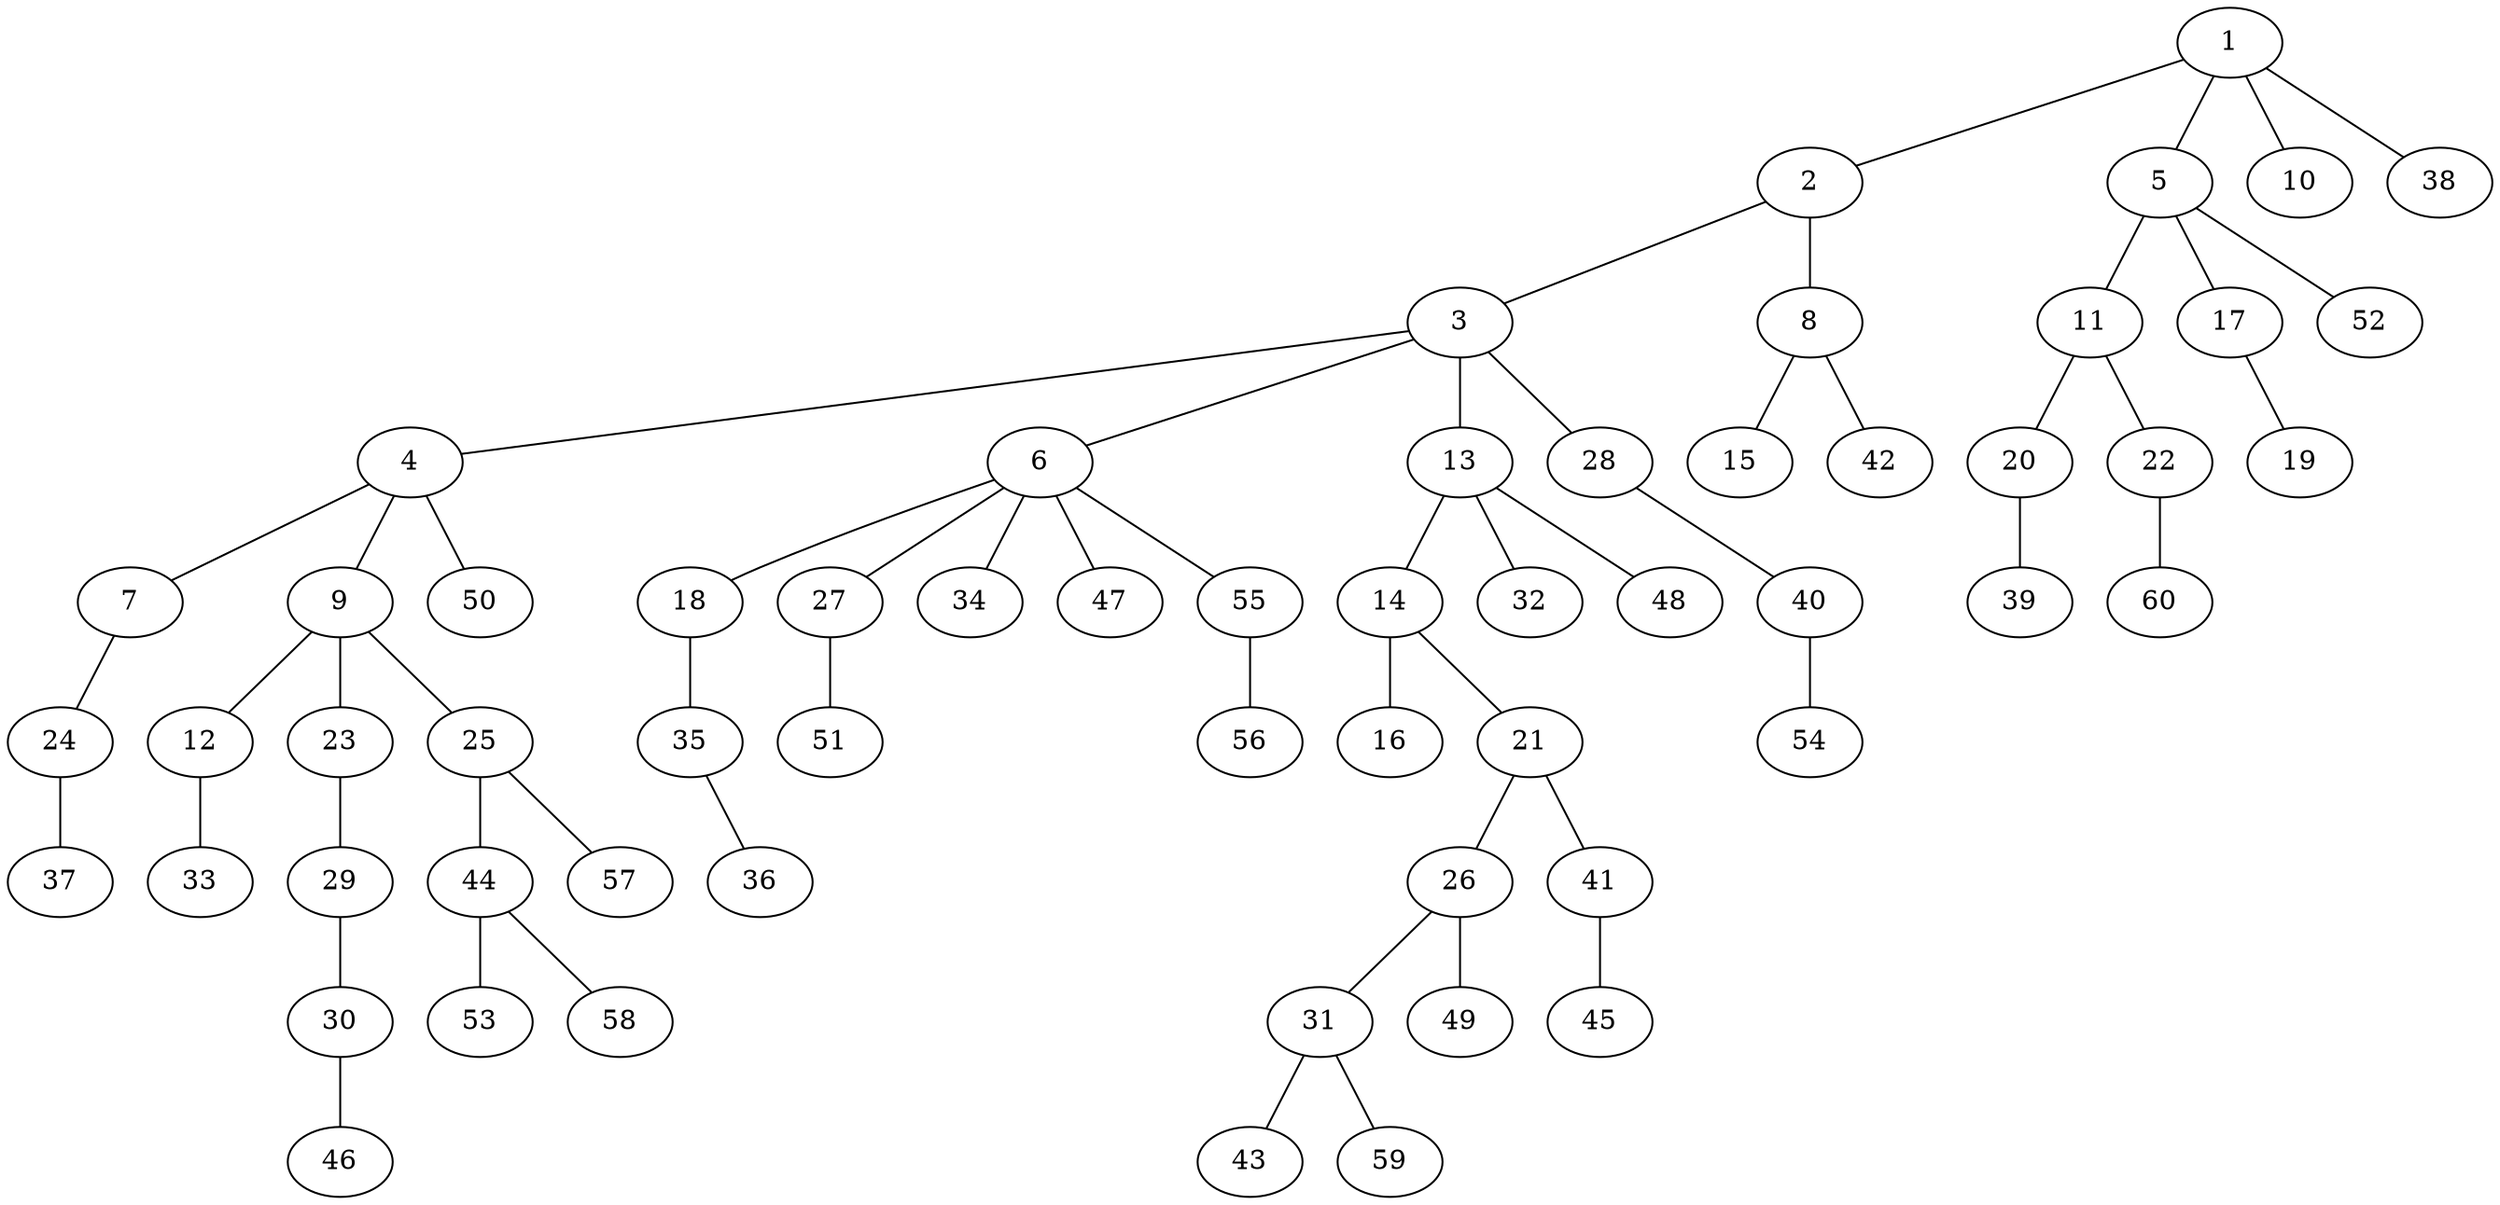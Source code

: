 graph graphname {1--2
1--5
1--10
1--38
2--3
2--8
3--4
3--6
3--13
3--28
4--7
4--9
4--50
5--11
5--17
5--52
6--18
6--27
6--34
6--47
6--55
7--24
8--15
8--42
9--12
9--23
9--25
11--20
11--22
12--33
13--14
13--32
13--48
14--16
14--21
17--19
18--35
20--39
21--26
21--41
22--60
23--29
24--37
25--44
25--57
26--31
26--49
27--51
28--40
29--30
30--46
31--43
31--59
35--36
40--54
41--45
44--53
44--58
55--56
}